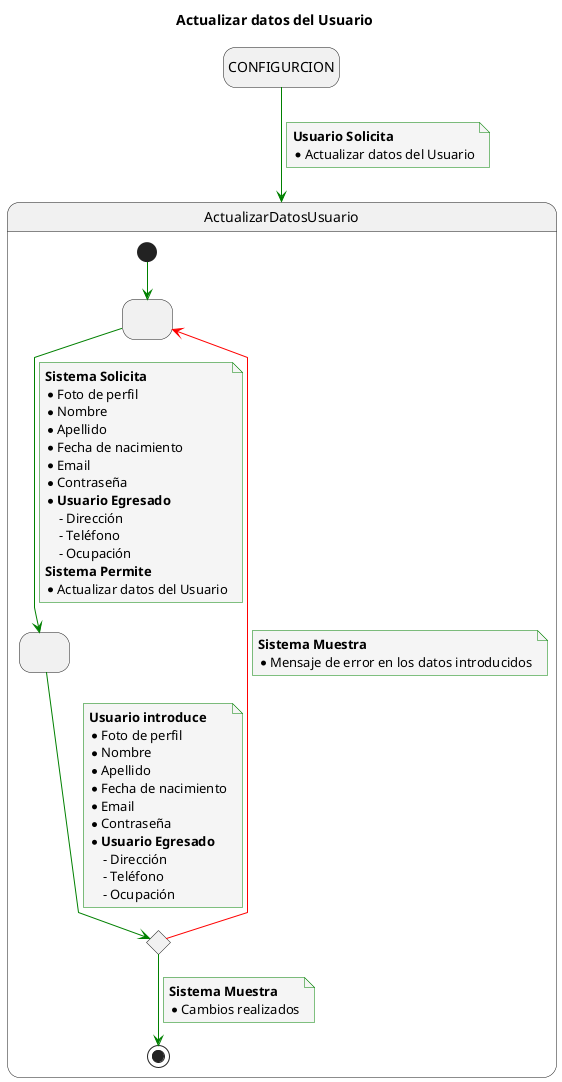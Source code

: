 @startuml
title Actualizar datos del Usuario

skinparam {
    NoteBackgroundColor #whiteSmoke
    ArrowColor #green
    NoteBorderColor #green
    linetype polyline
}

hide empty description

state startState as "CONFIGURCION"

startState --> ActualizarDatosUsuario
note on link
    <b>Usuario Solicita</b>
    * Actualizar datos del Usuario
end note

state ActualizarDatosUsuario {
state 2 as " "
state 3 as " "
state 4 <<choice>>

[*] -down-> 2

2 -down-> 3
note on link
<b>Sistema Solicita</b>
* Foto de perfil
* Nombre
* Apellido
* Fecha de nacimiento
* Email
* Contraseña
* <b>Usuario Egresado</b>
    - Dirección
    - Teléfono
    - Ocupación
<b>Sistema Permite</b>
* Actualizar datos del Usuario
end note

3 -down-> 4
note on link
<b>Usuario introduce</b>
* Foto de perfil
* Nombre
* Apellido
* Fecha de nacimiento
* Email
* Contraseña
* <b>Usuario Egresado</b>
    - Dirección
    - Teléfono
    - Ocupación
end note

4 -down-> [*]
note on link
<b>Sistema Muestra</b>
* Cambios realizados
end note

4 -[#red]-> 2
note on link
<b>Sistema Muestra</b>
* Mensaje de error en los datos introducidos
end note

}
@enduml
